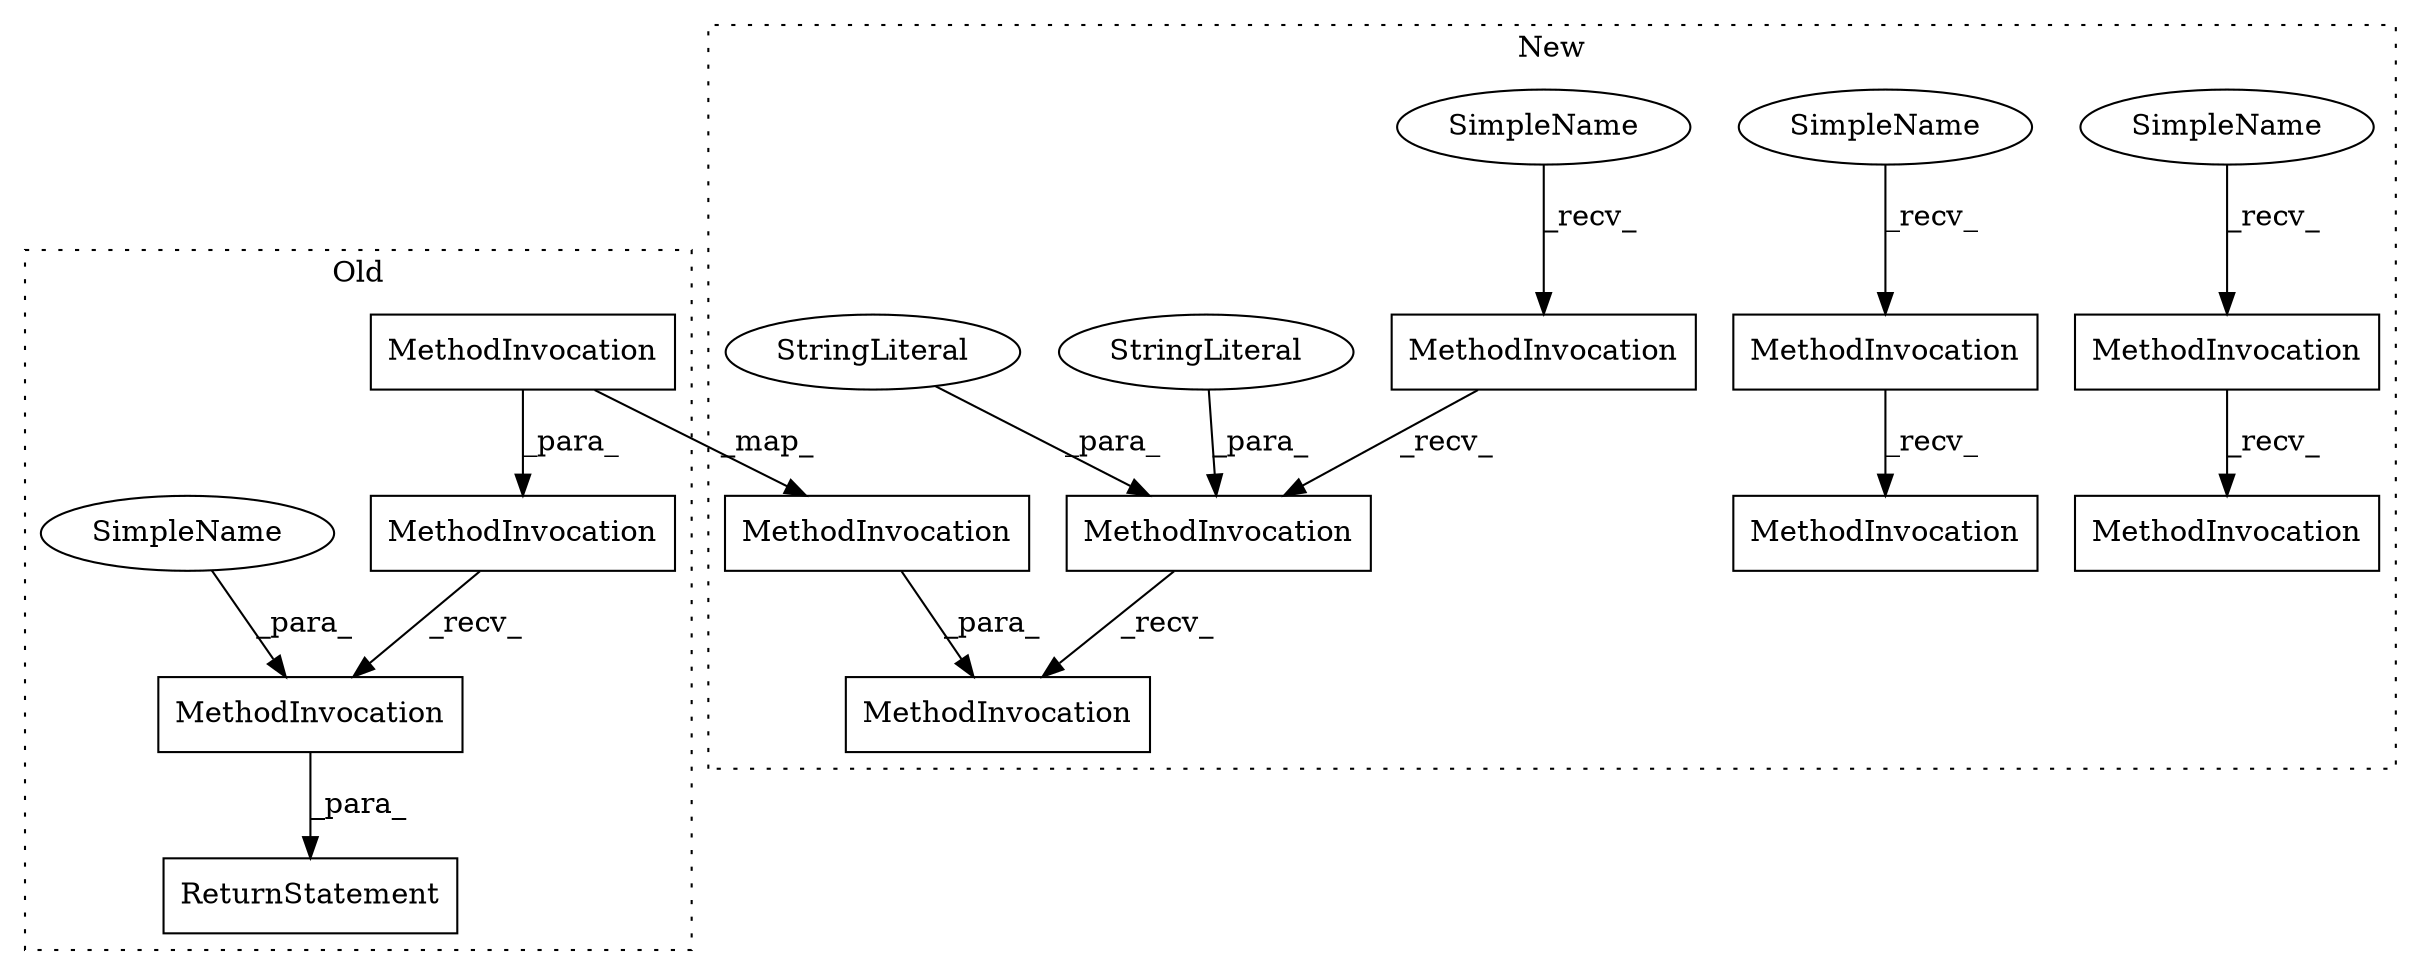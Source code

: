 digraph G {
subgraph cluster0 {
2 [label="MethodInvocation" a="32" s="19573,19582" l="7,1" shape="box"];
4 [label="MethodInvocation" a="32" s="19585,19592" l="3,1" shape="box"];
8 [label="MethodInvocation" a="32" s="19570,19583" l="3,1" shape="box"];
12 [label="ReturnStatement" a="41" s="19563" l="7" shape="box"];
16 [label="SimpleName" a="42" s="19588" l="4" shape="ellipse"];
label = "Old";
style="dotted";
}
subgraph cluster1 {
1 [label="MethodInvocation" a="32" s="13104" l="5" shape="box"];
3 [label="MethodInvocation" a="32" s="13093" l="10" shape="box"];
5 [label="MethodInvocation" a="32" s="20491" l="10" shape="box"];
6 [label="MethodInvocation" a="32" s="20552,20561" l="7,1" shape="box"];
7 [label="MethodInvocation" a="32" s="20548,20562" l="4,1" shape="box"];
9 [label="MethodInvocation" a="32" s="20502,20546" l="10,1" shape="box"];
10 [label="MethodInvocation" a="32" s="13680" l="10" shape="box"];
11 [label="MethodInvocation" a="32" s="13779,13793" l="4,1" shape="box"];
13 [label="SimpleName" a="42" s="20488" l="2" shape="ellipse"];
14 [label="SimpleName" a="42" s="13090" l="2" shape="ellipse"];
15 [label="SimpleName" a="42" s="13677" l="2" shape="ellipse"];
17 [label="StringLiteral" a="45" s="20528" l="18" shape="ellipse"];
18 [label="StringLiteral" a="45" s="20512" l="14" shape="ellipse"];
label = "New";
style="dotted";
}
2 -> 6 [label="_map_"];
2 -> 8 [label="_para_"];
3 -> 1 [label="_recv_"];
4 -> 12 [label="_para_"];
5 -> 9 [label="_recv_"];
6 -> 7 [label="_para_"];
8 -> 4 [label="_recv_"];
9 -> 7 [label="_recv_"];
10 -> 11 [label="_recv_"];
13 -> 5 [label="_recv_"];
14 -> 3 [label="_recv_"];
15 -> 10 [label="_recv_"];
16 -> 4 [label="_para_"];
17 -> 9 [label="_para_"];
18 -> 9 [label="_para_"];
}